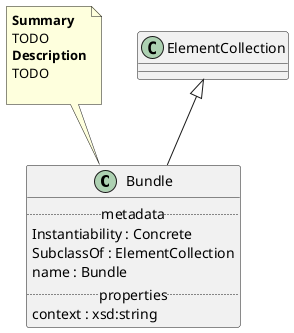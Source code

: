 @startuml
class Bundle {
.. metadata ..
    Instantiability : Concrete
    SubclassOf : ElementCollection
    name : Bundle
.. properties ..
    context : xsd:string
}
note top of Bundle
<b>Summary</b>
TODO
<b>Description</b>
TODO

end note
"ElementCollection" <|-- "Bundle"
@enduml
